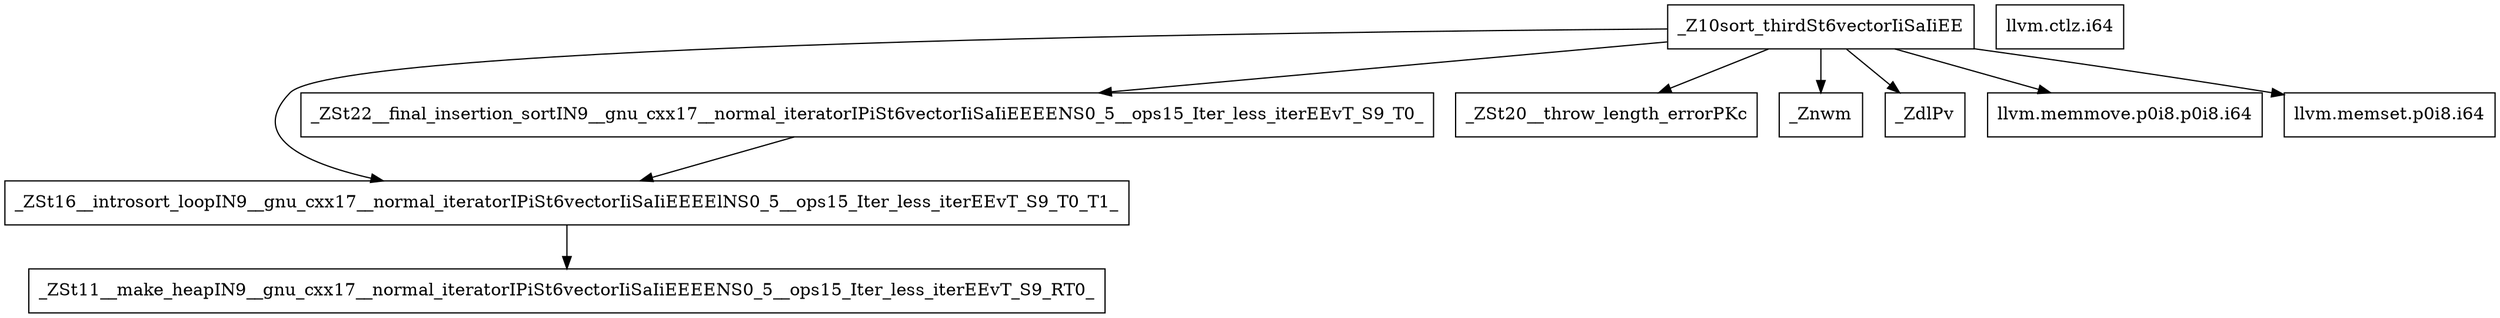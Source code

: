 digraph CallGraph {
    // Function Nodes
    node [shape=box];
    sort_third [label="_Z10sort_thirdSt6vectorIiSaIiEE"];
    __introsort_loop [label="_ZSt16__introsort_loopIN9__gnu_cxx17__normal_iteratorIPiSt6vectorIiSaIiEEEElNS0_5__ops15_Iter_less_iterEEvT_S9_T0_T1_"];
    __final_insertion_sort [label="_ZSt22__final_insertion_sortIN9__gnu_cxx17__normal_iteratorIPiSt6vectorIiSaIiEEEENS0_5__ops15_Iter_less_iterEEvT_S9_T0_"];
    __make_heap [label="_ZSt11__make_heapIN9__gnu_cxx17__normal_iteratorIPiSt6vectorIiSaIiEEEENS0_5__ops15_Iter_less_iterEEvT_S9_RT0_"];
    throw_length_error [label="_ZSt20__throw_length_errorPKc"];
    allocate [label="_Znwm"];
    deallocate [label="_ZdlPv"];
    memmove [label="llvm.memmove.p0i8.p0i8.i64"];
    memset [label="llvm.memset.p0i8.i64"];
    ctlz [label="llvm.ctlz.i64"];

    // Edges (Function Calls)
    sort_third -> __introsort_loop;
    sort_third -> __final_insertion_sort;
    sort_third -> allocate;
    sort_third -> deallocate;
    sort_third -> memmove;
    sort_third -> memset;
    sort_third -> throw_length_error; // Invoked in error handling

    __introsort_loop -> __make_heap;
    __final_insertion_sort -> __introsort_loop; // Recursive call
}
